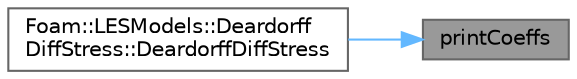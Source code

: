 digraph "printCoeffs"
{
 // LATEX_PDF_SIZE
  bgcolor="transparent";
  edge [fontname=Helvetica,fontsize=10,labelfontname=Helvetica,labelfontsize=10];
  node [fontname=Helvetica,fontsize=10,shape=box,height=0.2,width=0.4];
  rankdir="RL";
  Node1 [id="Node000001",label="printCoeffs",height=0.2,width=0.4,color="gray40", fillcolor="grey60", style="filled", fontcolor="black",tooltip=" "];
  Node1 -> Node2 [id="edge1_Node000001_Node000002",dir="back",color="steelblue1",style="solid",tooltip=" "];
  Node2 [id="Node000002",label="Foam::LESModels::Deardorff\lDiffStress::DeardorffDiffStress",height=0.2,width=0.4,color="grey40", fillcolor="white", style="filled",URL="$classFoam_1_1LESModels_1_1DeardorffDiffStress.html#a66056520b15449eecab6e884192aa8bb",tooltip=" "];
}
